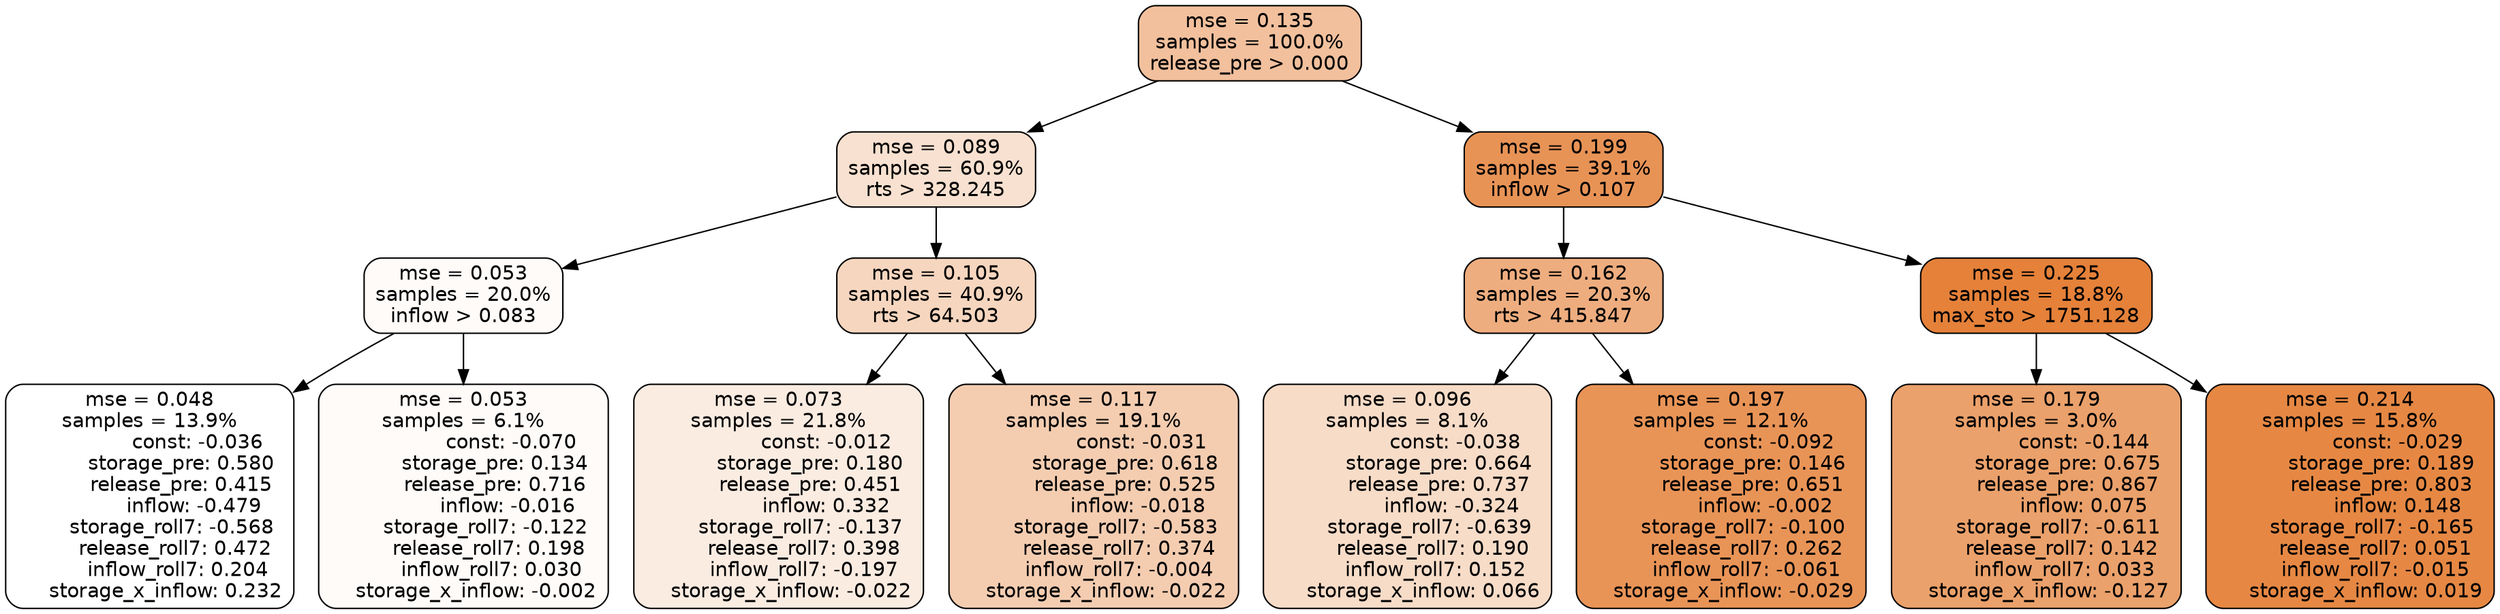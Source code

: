 digraph tree {
node [shape=rectangle, style="filled, rounded", color="black", fontname=helvetica] ;
edge [fontname=helvetica] ;
	"0" [label="mse = 0.135
samples = 100.0%
release_pre > 0.000", fillcolor="#f2c09d"]
	"1" [label="mse = 0.089
samples = 60.9%
rts > 328.245", fillcolor="#f8e1d0"]
	"8" [label="mse = 0.199
samples = 39.1%
inflow > 0.107", fillcolor="#e89356"]
	"5" [label="mse = 0.053
samples = 20.0%
inflow > 0.083", fillcolor="#fefbf9"]
	"2" [label="mse = 0.105
samples = 40.9%
rts > 64.503", fillcolor="#f6d6bf"]
	"9" [label="mse = 0.162
samples = 20.3%
rts > 415.847", fillcolor="#eead7f"]
	"12" [label="mse = 0.225
samples = 18.8%
max_sto > 1751.128", fillcolor="#e58139"]
	"6" [label="mse = 0.048
samples = 13.9%
               const: -0.036
          storage_pre: 0.580
          release_pre: 0.415
              inflow: -0.479
       storage_roll7: -0.568
        release_roll7: 0.472
         inflow_roll7: 0.204
     storage_x_inflow: 0.232", fillcolor="#ffffff"]
	"7" [label="mse = 0.053
samples = 6.1%
               const: -0.070
          storage_pre: 0.134
          release_pre: 0.716
              inflow: -0.016
       storage_roll7: -0.122
        release_roll7: 0.198
         inflow_roll7: 0.030
    storage_x_inflow: -0.002", fillcolor="#fefbf9"]
	"3" [label="mse = 0.073
samples = 21.8%
               const: -0.012
          storage_pre: 0.180
          release_pre: 0.451
               inflow: 0.332
       storage_roll7: -0.137
        release_roll7: 0.398
        inflow_roll7: -0.197
    storage_x_inflow: -0.022", fillcolor="#fbece2"]
	"4" [label="mse = 0.117
samples = 19.1%
               const: -0.031
          storage_pre: 0.618
          release_pre: 0.525
              inflow: -0.018
       storage_roll7: -0.583
        release_roll7: 0.374
        inflow_roll7: -0.004
    storage_x_inflow: -0.022", fillcolor="#f4cdb1"]
	"11" [label="mse = 0.096
samples = 8.1%
               const: -0.038
          storage_pre: 0.664
          release_pre: 0.737
              inflow: -0.324
       storage_roll7: -0.639
        release_roll7: 0.190
         inflow_roll7: 0.152
     storage_x_inflow: 0.066", fillcolor="#f7dcc8"]
	"10" [label="mse = 0.197
samples = 12.1%
               const: -0.092
          storage_pre: 0.146
          release_pre: 0.651
              inflow: -0.002
       storage_roll7: -0.100
        release_roll7: 0.262
        inflow_roll7: -0.061
    storage_x_inflow: -0.029", fillcolor="#e99457"]
	"14" [label="mse = 0.179
samples = 3.0%
               const: -0.144
          storage_pre: 0.675
          release_pre: 0.867
               inflow: 0.075
       storage_roll7: -0.611
        release_roll7: 0.142
         inflow_roll7: 0.033
    storage_x_inflow: -0.127", fillcolor="#eba16b"]
	"13" [label="mse = 0.214
samples = 15.8%
               const: -0.029
          storage_pre: 0.189
          release_pre: 0.803
               inflow: 0.148
       storage_roll7: -0.165
        release_roll7: 0.051
        inflow_roll7: -0.015
     storage_x_inflow: 0.019", fillcolor="#e68844"]

	"0" -> "1"
	"0" -> "8"
	"1" -> "2"
	"1" -> "5"
	"8" -> "9"
	"8" -> "12"
	"5" -> "6"
	"5" -> "7"
	"2" -> "3"
	"2" -> "4"
	"9" -> "10"
	"9" -> "11"
	"12" -> "13"
	"12" -> "14"
}